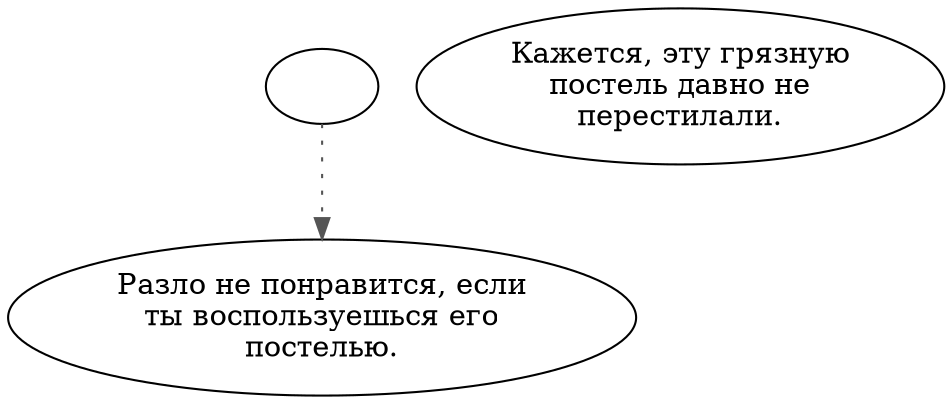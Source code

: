 digraph rozbed {
  "start" [style=filled       fillcolor="#FFFFFF"       color="#000000"]
  "start" -> "description_p_proc" [style=dotted color="#555555"]
  "start" [label=""]
  "look_at_p_proc" [style=filled       fillcolor="#FFFFFF"       color="#000000"]
  "look_at_p_proc" [label="Кажется, эту грязную\nпостель давно не\nперестилали."]
  "description_p_proc" [style=filled       fillcolor="#FFFFFF"       color="#000000"]
  "description_p_proc" [label="Разло не понравится, если\nты воспользуешься его\nпостелью."]
}